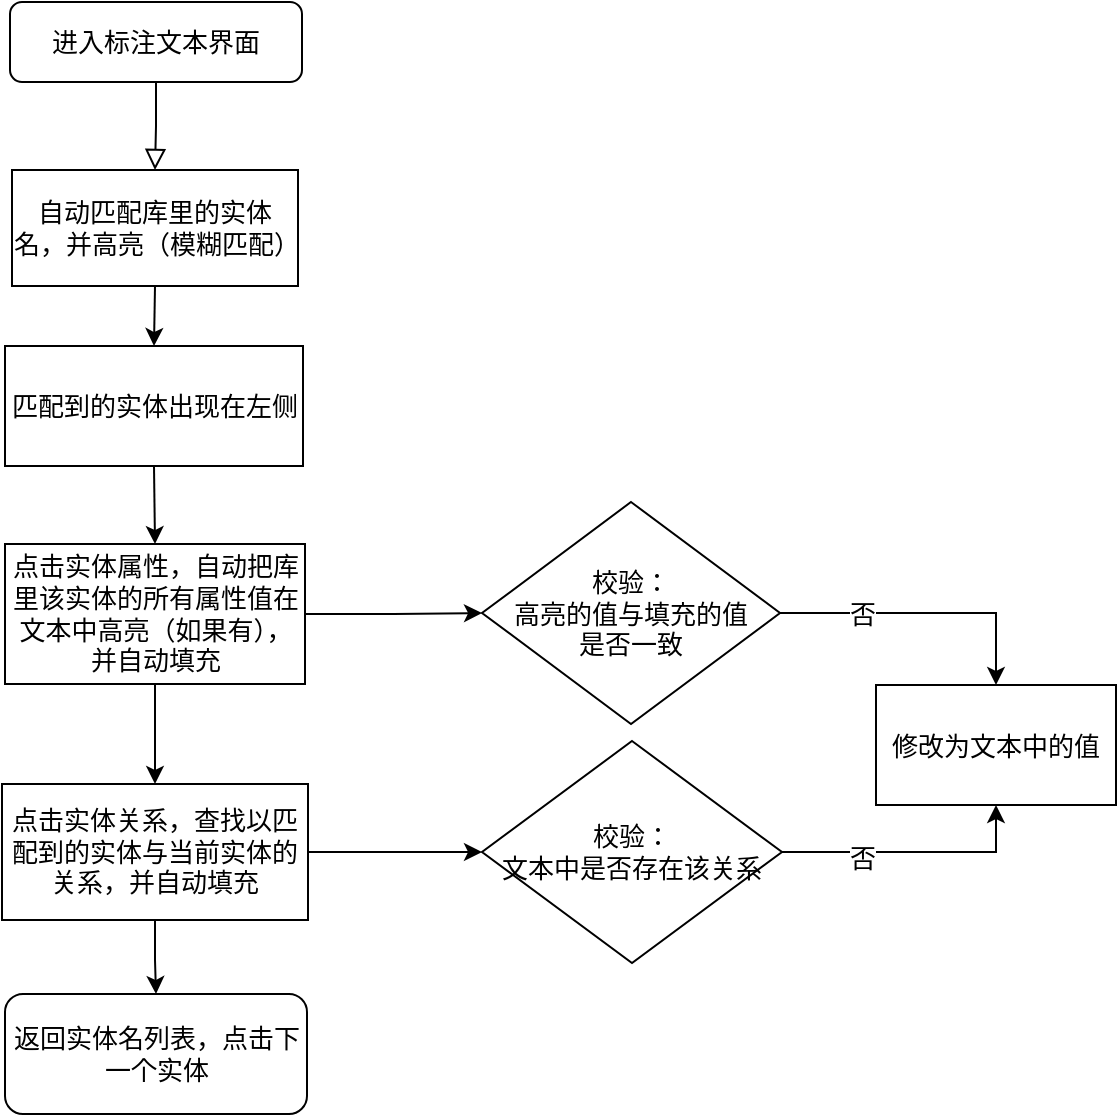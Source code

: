 <mxfile version="21.8.2" type="github">
  <diagram id="C5RBs43oDa-KdzZeNtuy" name="Page-1">
    <mxGraphModel dx="1562" dy="830" grid="0" gridSize="10" guides="1" tooltips="1" connect="1" arrows="1" fold="1" page="1" pageScale="1" pageWidth="827" pageHeight="1169" math="0" shadow="0">
      <root>
        <mxCell id="WIyWlLk6GJQsqaUBKTNV-0" />
        <mxCell id="WIyWlLk6GJQsqaUBKTNV-1" parent="WIyWlLk6GJQsqaUBKTNV-0" />
        <mxCell id="WIyWlLk6GJQsqaUBKTNV-2" value="" style="rounded=0;html=1;jettySize=auto;orthogonalLoop=1;fontSize=13;endArrow=block;endFill=0;endSize=8;strokeWidth=1;shadow=0;labelBackgroundColor=none;edgeStyle=orthogonalEdgeStyle;entryX=0.5;entryY=0;entryDx=0;entryDy=0;" parent="WIyWlLk6GJQsqaUBKTNV-1" source="WIyWlLk6GJQsqaUBKTNV-3" target="swVpQnuNvBOdap2Y2u9S-1" edge="1">
          <mxGeometry relative="1" as="geometry">
            <mxPoint x="148" y="238" as="targetPoint" />
          </mxGeometry>
        </mxCell>
        <mxCell id="WIyWlLk6GJQsqaUBKTNV-3" value="进入标注文本界面" style="rounded=1;whiteSpace=wrap;html=1;fontSize=13;glass=0;strokeWidth=1;shadow=0;" parent="WIyWlLk6GJQsqaUBKTNV-1" vertex="1">
          <mxGeometry x="76" y="135" width="146" height="40" as="geometry" />
        </mxCell>
        <mxCell id="swVpQnuNvBOdap2Y2u9S-3" style="edgeStyle=orthogonalEdgeStyle;rounded=0;orthogonalLoop=1;jettySize=auto;html=1;exitX=0.5;exitY=1;exitDx=0;exitDy=0;entryX=0.5;entryY=0;entryDx=0;entryDy=0;fontSize=13;" edge="1" parent="WIyWlLk6GJQsqaUBKTNV-1" source="swVpQnuNvBOdap2Y2u9S-1" target="swVpQnuNvBOdap2Y2u9S-2">
          <mxGeometry relative="1" as="geometry" />
        </mxCell>
        <mxCell id="swVpQnuNvBOdap2Y2u9S-1" value="自动匹配库里的实体名，并高亮（模糊匹配）" style="rounded=0;whiteSpace=wrap;html=1;fontSize=13;" vertex="1" parent="WIyWlLk6GJQsqaUBKTNV-1">
          <mxGeometry x="77" y="219" width="143" height="58" as="geometry" />
        </mxCell>
        <mxCell id="swVpQnuNvBOdap2Y2u9S-6" style="edgeStyle=orthogonalEdgeStyle;rounded=0;orthogonalLoop=1;jettySize=auto;html=1;exitX=0.5;exitY=1;exitDx=0;exitDy=0;entryX=0.5;entryY=0;entryDx=0;entryDy=0;fontSize=13;" edge="1" parent="WIyWlLk6GJQsqaUBKTNV-1" source="swVpQnuNvBOdap2Y2u9S-2" target="swVpQnuNvBOdap2Y2u9S-5">
          <mxGeometry relative="1" as="geometry" />
        </mxCell>
        <mxCell id="swVpQnuNvBOdap2Y2u9S-2" value="匹配到的实体出现在左侧" style="rounded=0;whiteSpace=wrap;html=1;fontSize=13;" vertex="1" parent="WIyWlLk6GJQsqaUBKTNV-1">
          <mxGeometry x="73.5" y="307" width="149" height="60" as="geometry" />
        </mxCell>
        <mxCell id="swVpQnuNvBOdap2Y2u9S-8" style="edgeStyle=orthogonalEdgeStyle;rounded=0;orthogonalLoop=1;jettySize=auto;html=1;exitX=0.5;exitY=1;exitDx=0;exitDy=0;entryX=0.5;entryY=0;entryDx=0;entryDy=0;fontSize=13;" edge="1" parent="WIyWlLk6GJQsqaUBKTNV-1" source="swVpQnuNvBOdap2Y2u9S-5" target="swVpQnuNvBOdap2Y2u9S-7">
          <mxGeometry relative="1" as="geometry" />
        </mxCell>
        <mxCell id="swVpQnuNvBOdap2Y2u9S-9" style="edgeStyle=orthogonalEdgeStyle;rounded=0;orthogonalLoop=1;jettySize=auto;html=1;exitX=1;exitY=0.5;exitDx=0;exitDy=0;entryX=0;entryY=0.5;entryDx=0;entryDy=0;fontSize=13;" edge="1" parent="WIyWlLk6GJQsqaUBKTNV-1" source="swVpQnuNvBOdap2Y2u9S-5" target="swVpQnuNvBOdap2Y2u9S-11">
          <mxGeometry relative="1" as="geometry">
            <mxPoint x="333" y="443" as="targetPoint" />
          </mxGeometry>
        </mxCell>
        <mxCell id="swVpQnuNvBOdap2Y2u9S-5" value="点击实体属性，自动把库里该实体的所有属性值在文本中高亮（如果有），并自动填充" style="rounded=0;whiteSpace=wrap;html=1;fontSize=13;" vertex="1" parent="WIyWlLk6GJQsqaUBKTNV-1">
          <mxGeometry x="73.5" y="406" width="150" height="70" as="geometry" />
        </mxCell>
        <mxCell id="swVpQnuNvBOdap2Y2u9S-13" style="edgeStyle=orthogonalEdgeStyle;rounded=0;orthogonalLoop=1;jettySize=auto;html=1;exitX=1;exitY=0.5;exitDx=0;exitDy=0;entryX=0;entryY=0.5;entryDx=0;entryDy=0;fontSize=13;" edge="1" parent="WIyWlLk6GJQsqaUBKTNV-1" source="swVpQnuNvBOdap2Y2u9S-7" target="swVpQnuNvBOdap2Y2u9S-12">
          <mxGeometry relative="1" as="geometry" />
        </mxCell>
        <mxCell id="swVpQnuNvBOdap2Y2u9S-15" style="edgeStyle=orthogonalEdgeStyle;rounded=0;orthogonalLoop=1;jettySize=auto;html=1;exitX=0.5;exitY=1;exitDx=0;exitDy=0;fontSize=13;" edge="1" parent="WIyWlLk6GJQsqaUBKTNV-1" source="swVpQnuNvBOdap2Y2u9S-7" target="swVpQnuNvBOdap2Y2u9S-14">
          <mxGeometry relative="1" as="geometry" />
        </mxCell>
        <mxCell id="swVpQnuNvBOdap2Y2u9S-7" value="点击实体关系，查找以匹配到的实体与当前实体的关系，并自动填充" style="rounded=0;whiteSpace=wrap;html=1;fontSize=13;" vertex="1" parent="WIyWlLk6GJQsqaUBKTNV-1">
          <mxGeometry x="72" y="526" width="153" height="68" as="geometry" />
        </mxCell>
        <mxCell id="swVpQnuNvBOdap2Y2u9S-16" style="edgeStyle=orthogonalEdgeStyle;rounded=0;orthogonalLoop=1;jettySize=auto;html=1;exitX=1;exitY=0.5;exitDx=0;exitDy=0;entryX=0.5;entryY=0;entryDx=0;entryDy=0;fontSize=13;" edge="1" parent="WIyWlLk6GJQsqaUBKTNV-1" source="swVpQnuNvBOdap2Y2u9S-11" target="swVpQnuNvBOdap2Y2u9S-17">
          <mxGeometry relative="1" as="geometry">
            <mxPoint x="501.0" y="440.5" as="targetPoint" />
          </mxGeometry>
        </mxCell>
        <mxCell id="swVpQnuNvBOdap2Y2u9S-19" value="&lt;font style=&quot;font-size: 13px;&quot;&gt;否&lt;/font&gt;" style="edgeLabel;html=1;align=center;verticalAlign=middle;resizable=0;points=[];fontSize=13;" vertex="1" connectable="0" parent="swVpQnuNvBOdap2Y2u9S-16">
          <mxGeometry x="-0.433" relative="1" as="geometry">
            <mxPoint as="offset" />
          </mxGeometry>
        </mxCell>
        <mxCell id="swVpQnuNvBOdap2Y2u9S-11" value="校验：&lt;br style=&quot;font-size: 13px;&quot;&gt;高亮的值与填充的值&lt;br style=&quot;font-size: 13px;&quot;&gt;是否一致" style="rhombus;whiteSpace=wrap;html=1;fontSize=13;" vertex="1" parent="WIyWlLk6GJQsqaUBKTNV-1">
          <mxGeometry x="312" y="385" width="149" height="111" as="geometry" />
        </mxCell>
        <mxCell id="swVpQnuNvBOdap2Y2u9S-18" style="edgeStyle=orthogonalEdgeStyle;rounded=0;orthogonalLoop=1;jettySize=auto;html=1;exitX=1;exitY=0.5;exitDx=0;exitDy=0;entryX=0.5;entryY=1;entryDx=0;entryDy=0;fontSize=13;" edge="1" parent="WIyWlLk6GJQsqaUBKTNV-1" source="swVpQnuNvBOdap2Y2u9S-12" target="swVpQnuNvBOdap2Y2u9S-17">
          <mxGeometry relative="1" as="geometry" />
        </mxCell>
        <mxCell id="swVpQnuNvBOdap2Y2u9S-20" value="&lt;font style=&quot;font-size: 13px;&quot;&gt;否&lt;/font&gt;" style="edgeLabel;html=1;align=center;verticalAlign=middle;resizable=0;points=[];fontSize=13;" vertex="1" connectable="0" parent="swVpQnuNvBOdap2Y2u9S-18">
          <mxGeometry x="-0.398" y="-3" relative="1" as="geometry">
            <mxPoint as="offset" />
          </mxGeometry>
        </mxCell>
        <mxCell id="swVpQnuNvBOdap2Y2u9S-12" value="校验：&lt;br style=&quot;font-size: 13px;&quot;&gt;文本中是否存在该关系" style="rhombus;whiteSpace=wrap;html=1;fontSize=13;" vertex="1" parent="WIyWlLk6GJQsqaUBKTNV-1">
          <mxGeometry x="312" y="504.5" width="150" height="111" as="geometry" />
        </mxCell>
        <mxCell id="swVpQnuNvBOdap2Y2u9S-14" value="返回实体名列表，点击下一个实体" style="rounded=1;whiteSpace=wrap;html=1;fontSize=13;" vertex="1" parent="WIyWlLk6GJQsqaUBKTNV-1">
          <mxGeometry x="73.5" y="631" width="151" height="60" as="geometry" />
        </mxCell>
        <mxCell id="swVpQnuNvBOdap2Y2u9S-17" value="修改为文本中的值" style="rounded=0;whiteSpace=wrap;html=1;fontSize=13;" vertex="1" parent="WIyWlLk6GJQsqaUBKTNV-1">
          <mxGeometry x="509" y="476.5" width="120" height="60" as="geometry" />
        </mxCell>
      </root>
    </mxGraphModel>
  </diagram>
</mxfile>
